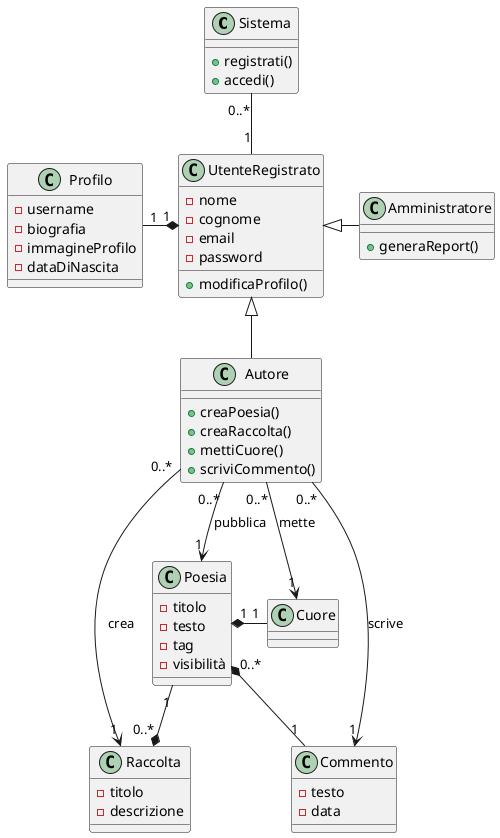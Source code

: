 @startuml DiagrammaClassi

skinparam {
    HorizontalSpacing 30
    VerticalSpacing 30
}

class Sistema {
  +registrati()
  +accedi()
}

class UtenteRegistrato {
  - nome
  - cognome
  - email
  - password
  + modificaProfilo()
}

class Profilo {
  - username
  - biografia
  - immagineProfilo
  - dataDiNascita
}

class Autore {
  + creaPoesia()
  + creaRaccolta()
  + mettiCuore()
  + scriviCommento()
}

class Amministratore {
  + generaReport()
}

class Poesia {
  - titolo
  - testo
  - tag
  - visibilità
}

class Cuore {

}

class Raccolta {
  - titolo
  - descrizione
}


class Commento {
  - testo
  - data
}

Sistema "0..*" -- "1" UtenteRegistrato
UtenteRegistrato "1" *-left- "1" Profilo
UtenteRegistrato <|-- Autore
UtenteRegistrato <|-right- Amministratore
Autore "0..*" --> "1" Poesia: pubblica
Poesia "0..*" *-- "1" Commento
Poesia "1" *-right- "1" Cuore
Autore "      0..*" --> "1" Commento: scrive
Autore "0..*" --> "1" Cuore: mette
Raccolta "0..*" *-up- "1" Poesia
Autore "0..*" --> "1" Raccolta: crea
@enduml